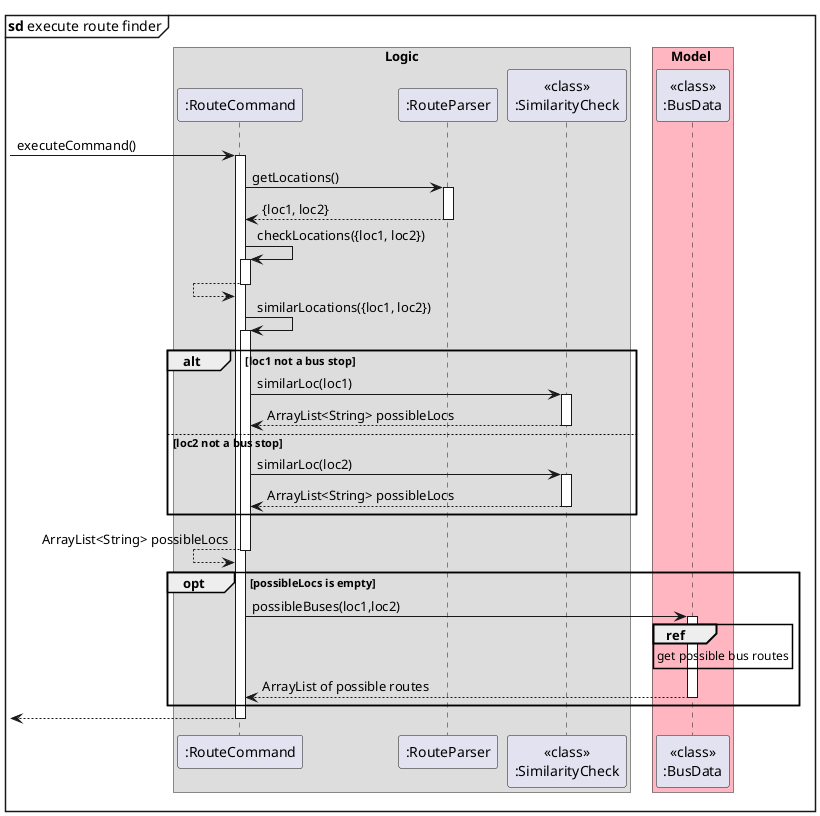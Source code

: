 @startuml
mainframe **sd** execute route finder
skinparam BoxPadding 10
box Logic
[-> ":RouteCommand":executeCommand()
activate ":RouteCommand"
":RouteCommand" -> ":RouteParser": getLocations()
activate ":RouteParser"
":RouteCommand" <-- ":RouteParser": {loc1, loc2}
deactivate ":RouteParser"

":RouteCommand" -> ":RouteCommand":checkLocations({loc1, loc2})
activate ":RouteCommand"
":RouteCommand" <-- ":RouteCommand"
deactivate ":RouteCommand"

":RouteCommand" -> ":RouteCommand":similarLocations({loc1, loc2})
activate ":RouteCommand"

alt loc1 not a bus stop
":RouteCommand"->"<<class>>\n:SimilarityCheck": similarLoc(loc1)
activate "<<class>>\n:SimilarityCheck"
":RouteCommand"<--"<<class>>\n:SimilarityCheck": ArrayList<String> possibleLocs
deactivate "<<class>>\n:SimilarityCheck"
else loc2 not a bus stop
":RouteCommand"->"<<class>>\n:SimilarityCheck": similarLoc(loc2)
activate "<<class>>\n:SimilarityCheck"
":RouteCommand"<--"<<class>>\n:SimilarityCheck": ArrayList<String> possibleLocs
deactivate "<<class>>\n:SimilarityCheck"
end

":RouteCommand" <-- ":RouteCommand": ArrayList<String> possibleLocs
deactivate ":RouteCommand"
opt possibleLocs is empty
end box

box Model #lightPink
":RouteCommand" -> "<<class>>\n:BusData":possibleBuses(loc1,loc2)
activate "<<class>>\n:BusData"
ref over "<<class>>\n:BusData"
get possible bus routes
end ref
":RouteCommand" <-- "<<class>>\n:BusData": ArrayList of possible routes
deactivate "<<class>>\n:BusData"
end
end box
[<-- ":RouteCommand"
deactivate ":RouteCommand"
@enduml